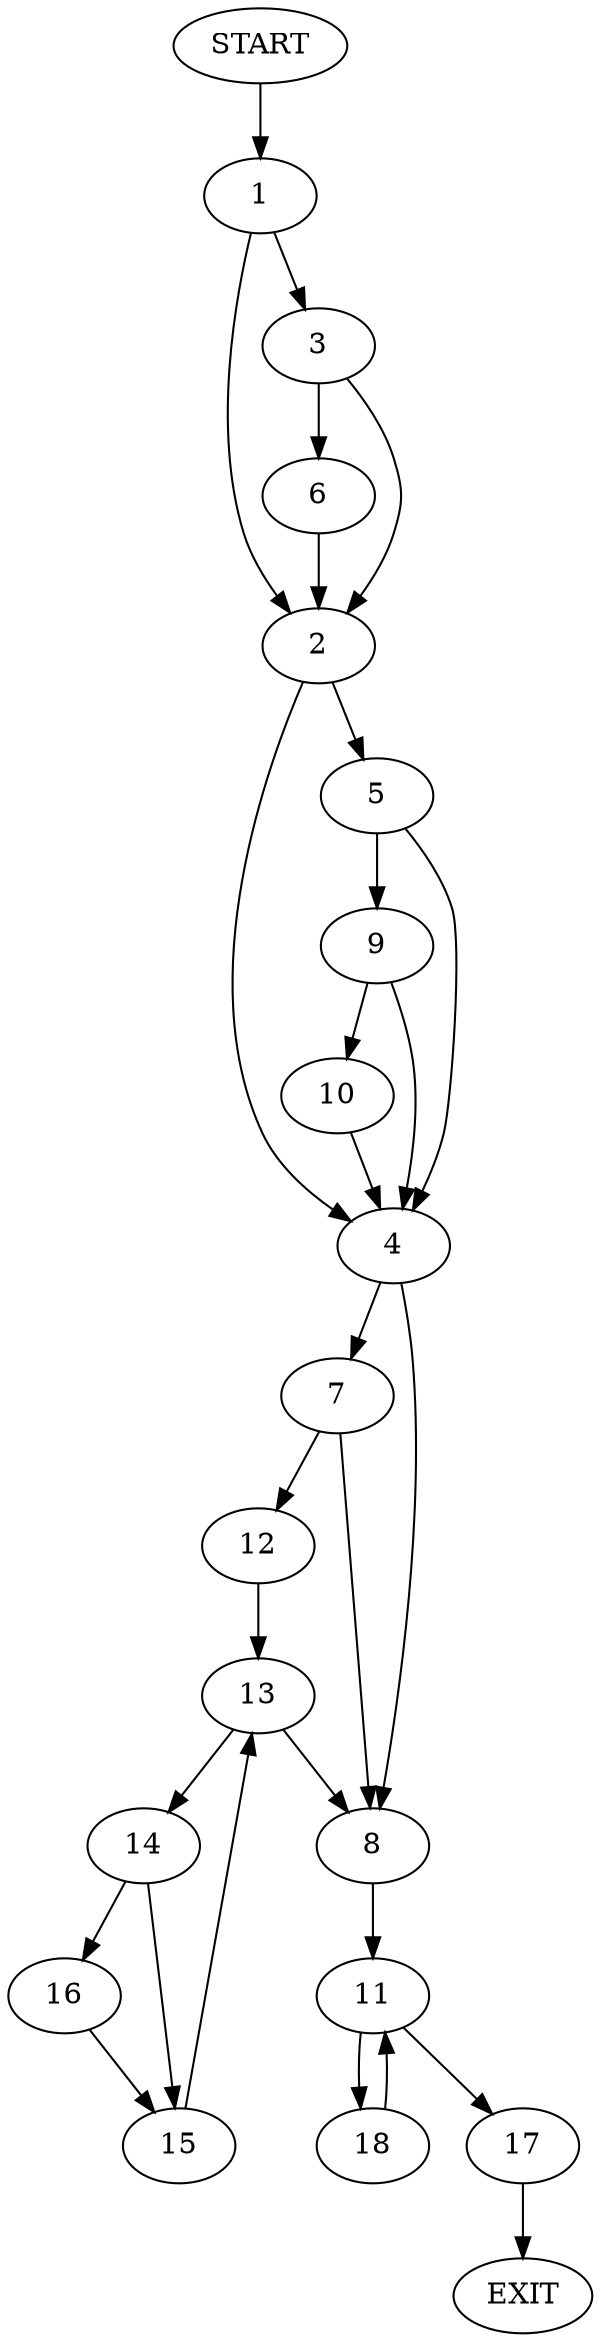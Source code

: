 digraph {
0 [label="START"]
19 [label="EXIT"]
0 -> 1
1 -> 2
1 -> 3
2 -> 4
2 -> 5
3 -> 2
3 -> 6
6 -> 2
4 -> 7
4 -> 8
5 -> 4
5 -> 9
9 -> 4
9 -> 10
10 -> 4
8 -> 11
7 -> 12
7 -> 8
12 -> 13
13 -> 14
13 -> 8
14 -> 15
14 -> 16
15 -> 13
16 -> 15
11 -> 17
11 -> 18
18 -> 11
17 -> 19
}
